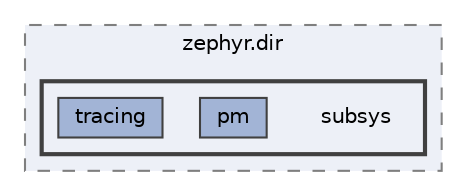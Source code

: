 digraph "build/zephyr/CMakeFiles/zephyr.dir/subsys"
{
 // LATEX_PDF_SIZE
  bgcolor="transparent";
  edge [fontname=Helvetica,fontsize=10,labelfontname=Helvetica,labelfontsize=10];
  node [fontname=Helvetica,fontsize=10,shape=box,height=0.2,width=0.4];
  compound=true
  subgraph clusterdir_b35288f69f97034eb3ad583bdee0c183 {
    graph [ bgcolor="#edf0f7", pencolor="grey50", label="zephyr.dir", fontname=Helvetica,fontsize=10 style="filled,dashed", URL="dir_b35288f69f97034eb3ad583bdee0c183.html",tooltip=""]
  subgraph clusterdir_e812440393ac7bb804e1a25bff2a7c7a {
    graph [ bgcolor="#edf0f7", pencolor="grey25", label="", fontname=Helvetica,fontsize=10 style="filled,bold", URL="dir_e812440393ac7bb804e1a25bff2a7c7a.html",tooltip=""]
    dir_e812440393ac7bb804e1a25bff2a7c7a [shape=plaintext, label="subsys"];
  dir_0ff3d5bae6ab0b29ad4d8cb128720fc4 [label="pm", fillcolor="#a2b4d6", color="grey25", style="filled", URL="dir_0ff3d5bae6ab0b29ad4d8cb128720fc4.html",tooltip=""];
  dir_158d6bd7cb711e3e96cc0b054646912a [label="tracing", fillcolor="#a2b4d6", color="grey25", style="filled", URL="dir_158d6bd7cb711e3e96cc0b054646912a.html",tooltip=""];
  }
  }
}

